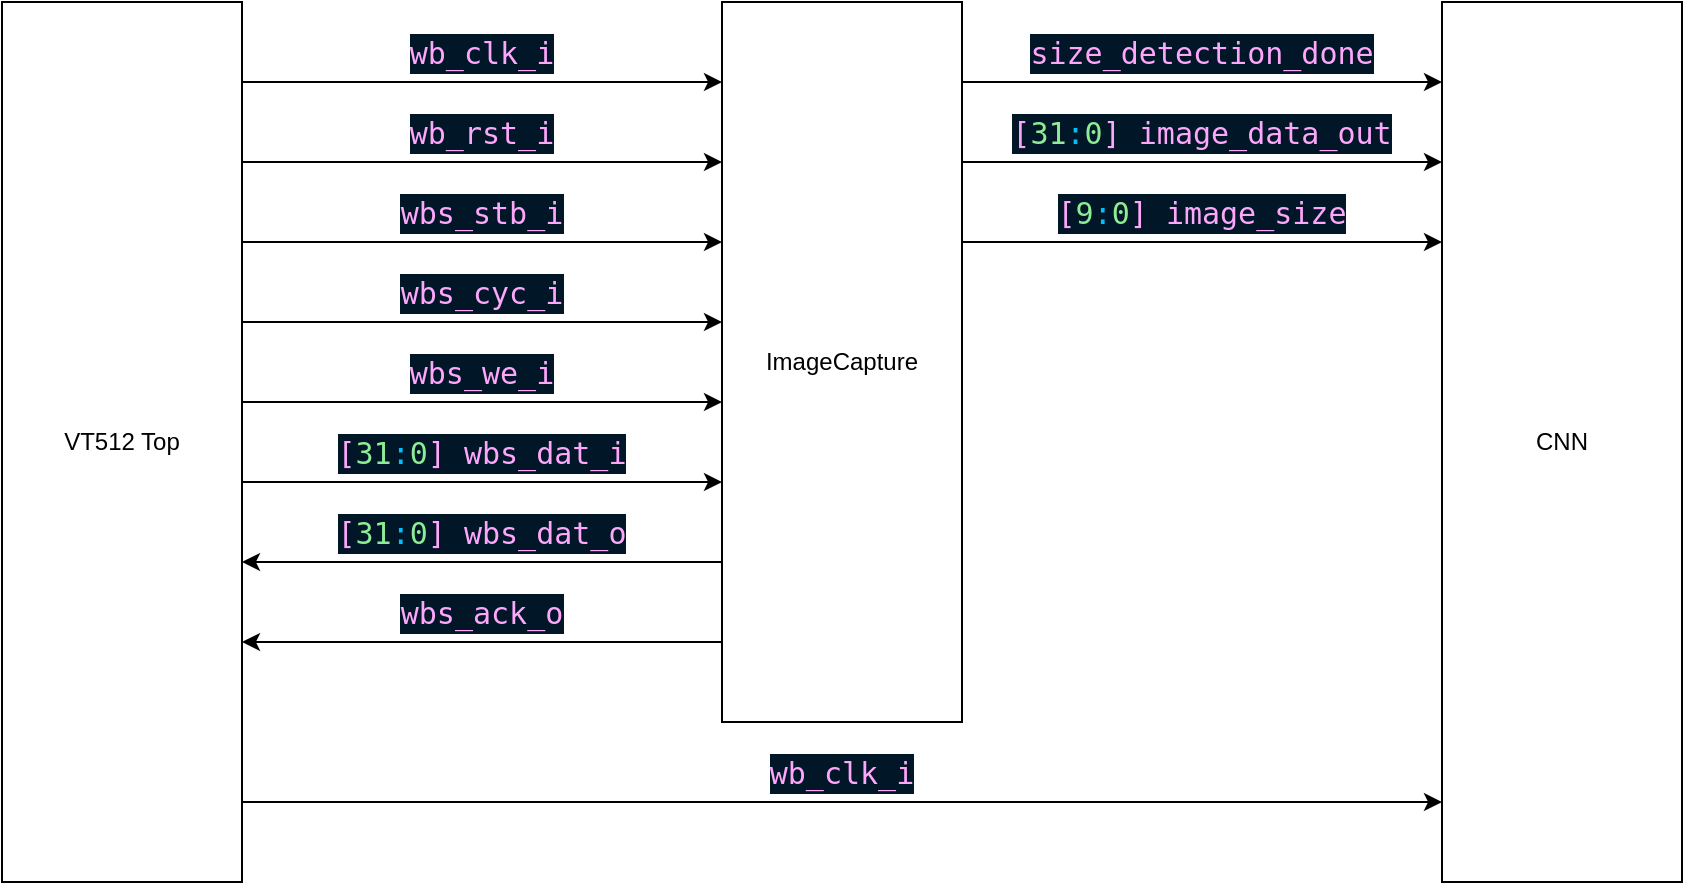 <mxfile>
    <diagram id="yf5d98KvZUOjRP-1oyAv" name="Page-1">
        <mxGraphModel dx="1410" dy="519" grid="1" gridSize="10" guides="1" tooltips="1" connect="1" arrows="1" fold="1" page="1" pageScale="1" pageWidth="1100" pageHeight="850" math="0" shadow="0">
            <root>
                <mxCell id="0"/>
                <mxCell id="1" parent="0"/>
                <mxCell id="2" value="ImageCapture" style="rounded=0;whiteSpace=wrap;html=1;" vertex="1" parent="1">
                    <mxGeometry x="400" y="40" width="120" height="360" as="geometry"/>
                </mxCell>
                <mxCell id="4" value="CNN" style="rounded=0;whiteSpace=wrap;html=1;" vertex="1" parent="1">
                    <mxGeometry x="760" y="40" width="120" height="440" as="geometry"/>
                </mxCell>
                <mxCell id="5" value="VT512 Top" style="rounded=0;whiteSpace=wrap;html=1;" vertex="1" parent="1">
                    <mxGeometry x="40" y="40" width="120" height="440" as="geometry"/>
                </mxCell>
                <mxCell id="21" value="" style="group" vertex="1" connectable="0" parent="1">
                    <mxGeometry x="160" y="90" width="240" height="30" as="geometry"/>
                </mxCell>
                <mxCell id="19" value="" style="endArrow=classic;html=1;rounded=0;" edge="1" parent="21">
                    <mxGeometry width="50" height="50" relative="1" as="geometry">
                        <mxPoint y="30" as="sourcePoint"/>
                        <mxPoint x="240" y="30" as="targetPoint"/>
                    </mxGeometry>
                </mxCell>
                <mxCell id="20" value="&lt;div style=&quot;color: rgb(253, 167, 251); background-color: rgb(1, 22, 39); font-family: Menlo, Consolas, &amp;quot;DejaVu Sans Mono&amp;quot;, monospace, Consolas, &amp;quot;Courier New&amp;quot;, monospace; font-size: 15px; line-height: 20px;&quot;&gt;&lt;div style=&quot;line-height: 20px;&quot;&gt;wb_rst_i&lt;/div&gt;&lt;/div&gt;" style="text;html=1;strokeColor=none;fillColor=none;align=center;verticalAlign=middle;whiteSpace=wrap;rounded=0;" vertex="1" parent="21">
                    <mxGeometry x="60" width="120" height="30" as="geometry"/>
                </mxCell>
                <mxCell id="22" value="" style="group" vertex="1" connectable="0" parent="1">
                    <mxGeometry x="160" y="410" width="600" height="30" as="geometry"/>
                </mxCell>
                <mxCell id="17" value="" style="endArrow=classic;html=1;rounded=0;" edge="1" parent="22">
                    <mxGeometry width="50" height="50" relative="1" as="geometry">
                        <mxPoint y="30" as="sourcePoint"/>
                        <mxPoint x="600" y="30" as="targetPoint"/>
                    </mxGeometry>
                </mxCell>
                <mxCell id="18" value="&lt;div style=&quot;color: rgb(253, 167, 251); background-color: rgb(1, 22, 39); font-family: Menlo, Consolas, &amp;quot;DejaVu Sans Mono&amp;quot;, monospace, Consolas, &amp;quot;Courier New&amp;quot;, monospace; font-size: 15px; line-height: 20px;&quot;&gt;wb_clk_i&lt;/div&gt;" style="text;html=1;strokeColor=none;fillColor=none;align=center;verticalAlign=middle;whiteSpace=wrap;rounded=0;" vertex="1" parent="22">
                    <mxGeometry x="150" width="300" height="30" as="geometry"/>
                </mxCell>
                <mxCell id="23" value="" style="group" vertex="1" connectable="0" parent="1">
                    <mxGeometry x="160" y="130" width="240" height="30" as="geometry"/>
                </mxCell>
                <mxCell id="24" value="" style="endArrow=classic;html=1;rounded=0;" edge="1" parent="23">
                    <mxGeometry width="50" height="50" relative="1" as="geometry">
                        <mxPoint y="30" as="sourcePoint"/>
                        <mxPoint x="240" y="30" as="targetPoint"/>
                    </mxGeometry>
                </mxCell>
                <mxCell id="25" value="&lt;div style=&quot;color: rgb(253, 167, 251); background-color: rgb(1, 22, 39); font-family: Menlo, Consolas, &amp;quot;DejaVu Sans Mono&amp;quot;, monospace, Consolas, &amp;quot;Courier New&amp;quot;, monospace; font-size: 15px; line-height: 20px;&quot;&gt;&lt;div style=&quot;line-height: 20px;&quot;&gt;&lt;div style=&quot;line-height: 20px;&quot;&gt;wbs_stb_i&lt;/div&gt;&lt;/div&gt;&lt;/div&gt;" style="text;html=1;strokeColor=none;fillColor=none;align=center;verticalAlign=middle;whiteSpace=wrap;rounded=0;" vertex="1" parent="23">
                    <mxGeometry x="60" width="120" height="30" as="geometry"/>
                </mxCell>
                <mxCell id="27" value="" style="group" vertex="1" connectable="0" parent="1">
                    <mxGeometry x="160" y="170" width="240" height="30" as="geometry"/>
                </mxCell>
                <mxCell id="28" value="" style="endArrow=classic;html=1;rounded=0;" edge="1" parent="27">
                    <mxGeometry width="50" height="50" relative="1" as="geometry">
                        <mxPoint y="30" as="sourcePoint"/>
                        <mxPoint x="240" y="30" as="targetPoint"/>
                    </mxGeometry>
                </mxCell>
                <mxCell id="29" value="&lt;div style=&quot;color: rgb(253, 167, 251); background-color: rgb(1, 22, 39); font-family: Menlo, Consolas, &amp;quot;DejaVu Sans Mono&amp;quot;, monospace, Consolas, &amp;quot;Courier New&amp;quot;, monospace; font-size: 15px; line-height: 20px;&quot;&gt;&lt;div style=&quot;line-height: 20px;&quot;&gt;&lt;div style=&quot;line-height: 20px;&quot;&gt;&lt;div style=&quot;line-height: 20px;&quot;&gt;wbs_cyc_i&lt;/div&gt;&lt;/div&gt;&lt;/div&gt;&lt;/div&gt;" style="text;html=1;strokeColor=none;fillColor=none;align=center;verticalAlign=middle;whiteSpace=wrap;rounded=0;" vertex="1" parent="27">
                    <mxGeometry x="60" width="120" height="30" as="geometry"/>
                </mxCell>
                <mxCell id="37" value="" style="group" vertex="1" connectable="0" parent="1">
                    <mxGeometry x="160" y="210" width="240" height="30" as="geometry"/>
                </mxCell>
                <mxCell id="38" value="" style="endArrow=classic;html=1;rounded=0;" edge="1" parent="37">
                    <mxGeometry width="50" height="50" relative="1" as="geometry">
                        <mxPoint y="30" as="sourcePoint"/>
                        <mxPoint x="240" y="30" as="targetPoint"/>
                    </mxGeometry>
                </mxCell>
                <mxCell id="39" value="&lt;div style=&quot;color: rgb(253, 167, 251); background-color: rgb(1, 22, 39); font-family: Menlo, Consolas, &amp;quot;DejaVu Sans Mono&amp;quot;, monospace, Consolas, &amp;quot;Courier New&amp;quot;, monospace; font-size: 15px; line-height: 20px;&quot;&gt;&lt;div style=&quot;line-height: 20px;&quot;&gt;&lt;div style=&quot;line-height: 20px;&quot;&gt;&lt;div style=&quot;line-height: 20px;&quot;&gt;&lt;div style=&quot;line-height: 20px;&quot;&gt;wbs_we_i&lt;/div&gt;&lt;/div&gt;&lt;/div&gt;&lt;/div&gt;&lt;/div&gt;" style="text;html=1;strokeColor=none;fillColor=none;align=center;verticalAlign=middle;whiteSpace=wrap;rounded=0;" vertex="1" parent="37">
                    <mxGeometry x="60" width="120" height="30" as="geometry"/>
                </mxCell>
                <mxCell id="40" value="" style="group" vertex="1" connectable="0" parent="1">
                    <mxGeometry x="160" y="250" width="240" height="30" as="geometry"/>
                </mxCell>
                <mxCell id="41" value="" style="endArrow=classic;html=1;rounded=0;" edge="1" parent="40">
                    <mxGeometry width="50" height="50" relative="1" as="geometry">
                        <mxPoint y="30" as="sourcePoint"/>
                        <mxPoint x="240" y="30" as="targetPoint"/>
                    </mxGeometry>
                </mxCell>
                <mxCell id="42" value="&lt;div style=&quot;color: rgb(253, 167, 251); background-color: rgb(1, 22, 39); font-family: Menlo, Consolas, &amp;quot;DejaVu Sans Mono&amp;quot;, monospace, Consolas, &amp;quot;Courier New&amp;quot;, monospace; font-size: 15px; line-height: 20px;&quot;&gt;&lt;div style=&quot;line-height: 20px;&quot;&gt;&lt;div style=&quot;line-height: 20px;&quot;&gt;&lt;div style=&quot;line-height: 20px;&quot;&gt;&lt;div style=&quot;line-height: 20px;&quot;&gt;&lt;div style=&quot;line-height: 20px;&quot;&gt;&lt;div style=&quot;line-height: 20px;&quot;&gt;[&lt;span style=&quot;color: #8dec95;&quot;&gt;31&lt;/span&gt;&lt;span style=&quot;color: #00bff9;&quot;&gt;:&lt;/span&gt;&lt;span style=&quot;color: #8dec95;&quot;&gt;0&lt;/span&gt;] wbs_dat_i&lt;/div&gt;&lt;/div&gt;&lt;/div&gt;&lt;/div&gt;&lt;/div&gt;&lt;/div&gt;&lt;/div&gt;" style="text;html=1;strokeColor=none;fillColor=none;align=center;verticalAlign=middle;whiteSpace=wrap;rounded=0;" vertex="1" parent="40">
                    <mxGeometry x="12" width="216" height="30" as="geometry"/>
                </mxCell>
                <mxCell id="46" value="" style="group" vertex="1" connectable="0" parent="1">
                    <mxGeometry x="520" y="90" width="240" height="30" as="geometry"/>
                </mxCell>
                <mxCell id="47" value="" style="endArrow=classic;html=1;rounded=0;" edge="1" parent="46">
                    <mxGeometry width="50" height="50" relative="1" as="geometry">
                        <mxPoint y="30" as="sourcePoint"/>
                        <mxPoint x="240" y="30" as="targetPoint"/>
                    </mxGeometry>
                </mxCell>
                <mxCell id="48" value="&lt;div style=&quot;background-color: rgb(1, 22, 39); font-family: Menlo, Consolas, &amp;quot;DejaVu Sans Mono&amp;quot;, monospace, Consolas, &amp;quot;Courier New&amp;quot;, monospace; font-size: 15px; line-height: 20px;&quot;&gt;&lt;div style=&quot;line-height: 20px;&quot;&gt;&lt;div style=&quot;line-height: 20px;&quot;&gt;&lt;div style=&quot;line-height: 20px;&quot;&gt;&lt;div style=&quot;line-height: 20px;&quot;&gt;&lt;div style=&quot;line-height: 20px;&quot;&gt;&lt;div style=&quot;line-height: 20px;&quot;&gt;&lt;div style=&quot;line-height: 20px;&quot;&gt;&lt;div style=&quot;line-height: 20px;&quot;&gt;&lt;font color=&quot;#fda7fb&quot;&gt;[&lt;/font&gt;&lt;font color=&quot;#8dec95&quot;&gt;31&lt;/font&gt;&lt;span style=&quot;color: rgb(0, 191, 249);&quot;&gt;:&lt;/span&gt;&lt;span style=&quot;color: rgb(141, 236, 149);&quot;&gt;0&lt;/span&gt;&lt;font color=&quot;#fda7fb&quot;&gt;] image_data_out&lt;/font&gt;&lt;/div&gt;&lt;/div&gt;&lt;/div&gt;&lt;/div&gt;&lt;/div&gt;&lt;/div&gt;&lt;/div&gt;&lt;/div&gt;&lt;/div&gt;" style="text;html=1;strokeColor=none;fillColor=none;align=center;verticalAlign=middle;whiteSpace=wrap;rounded=0;" vertex="1" parent="46">
                    <mxGeometry x="12" width="216" height="30" as="geometry"/>
                </mxCell>
                <mxCell id="49" value="" style="group" vertex="1" connectable="0" parent="1">
                    <mxGeometry x="520" y="130" width="240" height="30" as="geometry"/>
                </mxCell>
                <mxCell id="50" value="" style="endArrow=classic;html=1;rounded=0;" edge="1" parent="49">
                    <mxGeometry width="50" height="50" relative="1" as="geometry">
                        <mxPoint y="30" as="sourcePoint"/>
                        <mxPoint x="240" y="30" as="targetPoint"/>
                    </mxGeometry>
                </mxCell>
                <mxCell id="51" value="&lt;div style=&quot;background-color: rgb(1, 22, 39); font-family: Menlo, Consolas, &amp;quot;DejaVu Sans Mono&amp;quot;, monospace, Consolas, &amp;quot;Courier New&amp;quot;, monospace; font-size: 15px; line-height: 20px;&quot;&gt;&lt;div style=&quot;line-height: 20px;&quot;&gt;&lt;div style=&quot;line-height: 20px;&quot;&gt;&lt;div style=&quot;line-height: 20px;&quot;&gt;&lt;div style=&quot;line-height: 20px;&quot;&gt;&lt;div style=&quot;line-height: 20px;&quot;&gt;&lt;div style=&quot;line-height: 20px;&quot;&gt;&lt;div style=&quot;line-height: 20px;&quot;&gt;&lt;div style=&quot;line-height: 20px;&quot;&gt;&lt;font color=&quot;#fda7fb&quot;&gt;[&lt;/font&gt;&lt;font color=&quot;#8dec95&quot;&gt;9&lt;/font&gt;&lt;span style=&quot;color: rgb(0, 191, 249);&quot;&gt;:&lt;/span&gt;&lt;span style=&quot;color: rgb(141, 236, 149);&quot;&gt;0&lt;/span&gt;&lt;font color=&quot;#fda7fb&quot;&gt;]&amp;nbsp;&lt;/font&gt;&lt;span style=&quot;color: rgb(253, 167, 251);&quot;&gt;image_size&lt;/span&gt;&lt;/div&gt;&lt;/div&gt;&lt;/div&gt;&lt;/div&gt;&lt;/div&gt;&lt;/div&gt;&lt;/div&gt;&lt;/div&gt;&lt;/div&gt;" style="text;html=1;strokeColor=none;fillColor=none;align=center;verticalAlign=middle;whiteSpace=wrap;rounded=0;" vertex="1" parent="49">
                    <mxGeometry x="12" width="216" height="30" as="geometry"/>
                </mxCell>
                <mxCell id="52" value="" style="group" vertex="1" connectable="0" parent="1">
                    <mxGeometry x="520" y="50" width="240" height="30" as="geometry"/>
                </mxCell>
                <mxCell id="53" value="" style="endArrow=classic;html=1;rounded=0;" edge="1" parent="52">
                    <mxGeometry width="50" height="50" relative="1" as="geometry">
                        <mxPoint y="30" as="sourcePoint"/>
                        <mxPoint x="240" y="30" as="targetPoint"/>
                    </mxGeometry>
                </mxCell>
                <mxCell id="54" value="&lt;div style=&quot;background-color: rgb(1, 22, 39); font-family: Menlo, Consolas, &amp;quot;DejaVu Sans Mono&amp;quot;, monospace, Consolas, &amp;quot;Courier New&amp;quot;, monospace; font-size: 15px; line-height: 20px;&quot;&gt;&lt;div style=&quot;line-height: 20px;&quot;&gt;&lt;div style=&quot;line-height: 20px;&quot;&gt;&lt;div style=&quot;line-height: 20px;&quot;&gt;&lt;div style=&quot;line-height: 20px;&quot;&gt;&lt;div style=&quot;line-height: 20px;&quot;&gt;&lt;div style=&quot;line-height: 20px;&quot;&gt;&lt;div style=&quot;line-height: 20px;&quot;&gt;&lt;div style=&quot;line-height: 20px;&quot;&gt;&lt;span style=&quot;color: rgb(253, 167, 251);&quot;&gt;size_detection_done&lt;/span&gt;&lt;/div&gt;&lt;/div&gt;&lt;/div&gt;&lt;/div&gt;&lt;/div&gt;&lt;/div&gt;&lt;/div&gt;&lt;/div&gt;&lt;/div&gt;" style="text;html=1;strokeColor=none;fillColor=none;align=center;verticalAlign=middle;whiteSpace=wrap;rounded=0;" vertex="1" parent="52">
                    <mxGeometry x="12" width="216" height="30" as="geometry"/>
                </mxCell>
                <mxCell id="56" value="" style="group" vertex="1" connectable="0" parent="1">
                    <mxGeometry x="160" y="50" width="240" height="30" as="geometry"/>
                </mxCell>
                <mxCell id="57" value="" style="endArrow=classic;html=1;rounded=0;" edge="1" parent="56">
                    <mxGeometry width="50" height="50" relative="1" as="geometry">
                        <mxPoint y="30" as="sourcePoint"/>
                        <mxPoint x="240" y="30" as="targetPoint"/>
                    </mxGeometry>
                </mxCell>
                <mxCell id="58" value="&lt;div style=&quot;color: rgb(253, 167, 251); background-color: rgb(1, 22, 39); font-family: Menlo, Consolas, &amp;quot;DejaVu Sans Mono&amp;quot;, monospace, Consolas, &amp;quot;Courier New&amp;quot;, monospace; font-size: 15px; line-height: 20px;&quot;&gt;wb_clk_i&lt;/div&gt;" style="text;html=1;strokeColor=none;fillColor=none;align=center;verticalAlign=middle;whiteSpace=wrap;rounded=0;" vertex="1" parent="56">
                    <mxGeometry x="60" width="120" height="30" as="geometry"/>
                </mxCell>
                <mxCell id="61" value="" style="group" vertex="1" connectable="0" parent="1">
                    <mxGeometry x="160" y="290" width="240" height="30" as="geometry"/>
                </mxCell>
                <mxCell id="45" value="&lt;div style=&quot;color: rgb(253, 167, 251); background-color: rgb(1, 22, 39); font-family: Menlo, Consolas, &amp;quot;DejaVu Sans Mono&amp;quot;, monospace, Consolas, &amp;quot;Courier New&amp;quot;, monospace; font-size: 15px; line-height: 20px;&quot;&gt;&lt;div style=&quot;line-height: 20px;&quot;&gt;&lt;div style=&quot;line-height: 20px;&quot;&gt;&lt;div style=&quot;line-height: 20px;&quot;&gt;&lt;div style=&quot;line-height: 20px;&quot;&gt;&lt;div style=&quot;line-height: 20px;&quot;&gt;&lt;div style=&quot;line-height: 20px;&quot;&gt;&lt;div style=&quot;line-height: 20px;&quot;&gt;[&lt;span style=&quot;color: #8dec95;&quot;&gt;31&lt;/span&gt;&lt;span style=&quot;color: #00bff9;&quot;&gt;:&lt;/span&gt;&lt;span style=&quot;color: #8dec95;&quot;&gt;0&lt;/span&gt;]&amp;nbsp;&lt;span style=&quot;&quot;&gt;wbs_dat_o&lt;/span&gt;&lt;/div&gt;&lt;/div&gt;&lt;/div&gt;&lt;/div&gt;&lt;/div&gt;&lt;/div&gt;&lt;/div&gt;&lt;/div&gt;" style="text;html=1;strokeColor=none;fillColor=none;align=center;verticalAlign=middle;whiteSpace=wrap;rounded=0;" vertex="1" parent="61">
                    <mxGeometry x="12" width="216" height="30" as="geometry"/>
                </mxCell>
                <mxCell id="60" value="" style="endArrow=classic;html=1;rounded=0;" edge="1" parent="61">
                    <mxGeometry width="50" height="50" relative="1" as="geometry">
                        <mxPoint x="240" y="30" as="sourcePoint"/>
                        <mxPoint y="30" as="targetPoint"/>
                    </mxGeometry>
                </mxCell>
                <mxCell id="62" value="" style="group" vertex="1" connectable="0" parent="1">
                    <mxGeometry x="160" y="330" width="240" height="30" as="geometry"/>
                </mxCell>
                <mxCell id="63" value="&lt;div style=&quot;color: rgb(253, 167, 251); background-color: rgb(1, 22, 39); font-family: Menlo, Consolas, &amp;quot;DejaVu Sans Mono&amp;quot;, monospace, Consolas, &amp;quot;Courier New&amp;quot;, monospace; font-size: 15px; line-height: 20px;&quot;&gt;&lt;div style=&quot;line-height: 20px;&quot;&gt;&lt;div style=&quot;line-height: 20px;&quot;&gt;&lt;div style=&quot;line-height: 20px;&quot;&gt;&lt;div style=&quot;line-height: 20px;&quot;&gt;&lt;div style=&quot;line-height: 20px;&quot;&gt;&lt;div style=&quot;line-height: 20px;&quot;&gt;&lt;div style=&quot;line-height: 20px;&quot;&gt;&lt;div style=&quot;line-height: 20px;&quot;&gt;wbs_ack_o&lt;/div&gt;&lt;/div&gt;&lt;/div&gt;&lt;/div&gt;&lt;/div&gt;&lt;/div&gt;&lt;/div&gt;&lt;/div&gt;&lt;/div&gt;" style="text;html=1;strokeColor=none;fillColor=none;align=center;verticalAlign=middle;whiteSpace=wrap;rounded=0;" vertex="1" parent="62">
                    <mxGeometry x="12" width="216" height="30" as="geometry"/>
                </mxCell>
                <mxCell id="64" value="" style="endArrow=classic;html=1;rounded=0;" edge="1" parent="62">
                    <mxGeometry width="50" height="50" relative="1" as="geometry">
                        <mxPoint x="240" y="30" as="sourcePoint"/>
                        <mxPoint y="30" as="targetPoint"/>
                    </mxGeometry>
                </mxCell>
            </root>
        </mxGraphModel>
    </diagram>
</mxfile>